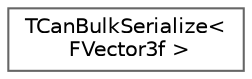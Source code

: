 digraph "Graphical Class Hierarchy"
{
 // INTERACTIVE_SVG=YES
 // LATEX_PDF_SIZE
  bgcolor="transparent";
  edge [fontname=Helvetica,fontsize=10,labelfontname=Helvetica,labelfontsize=10];
  node [fontname=Helvetica,fontsize=10,shape=box,height=0.2,width=0.4];
  rankdir="LR";
  Node0 [id="Node000000",label="TCanBulkSerialize\<\l FVector3f \>",height=0.2,width=0.4,color="grey40", fillcolor="white", style="filled",URL="$d5/ded/structTCanBulkSerialize_3_01FVector3f_01_4.html",tooltip=" "];
}
